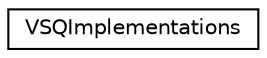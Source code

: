 digraph "Graphical Class Hierarchy"
{
 // LATEX_PDF_SIZE
  edge [fontname="Helvetica",fontsize="10",labelfontname="Helvetica",labelfontsize="10"];
  node [fontname="Helvetica",fontsize="10",shape=record];
  rankdir="LR";
  Node0 [label="VSQImplementations",height=0.2,width=0.4,color="black", fillcolor="white", style="filled",URL="$class_v_s_q_implementations.html",tooltip="Implementations configuration."];
}

